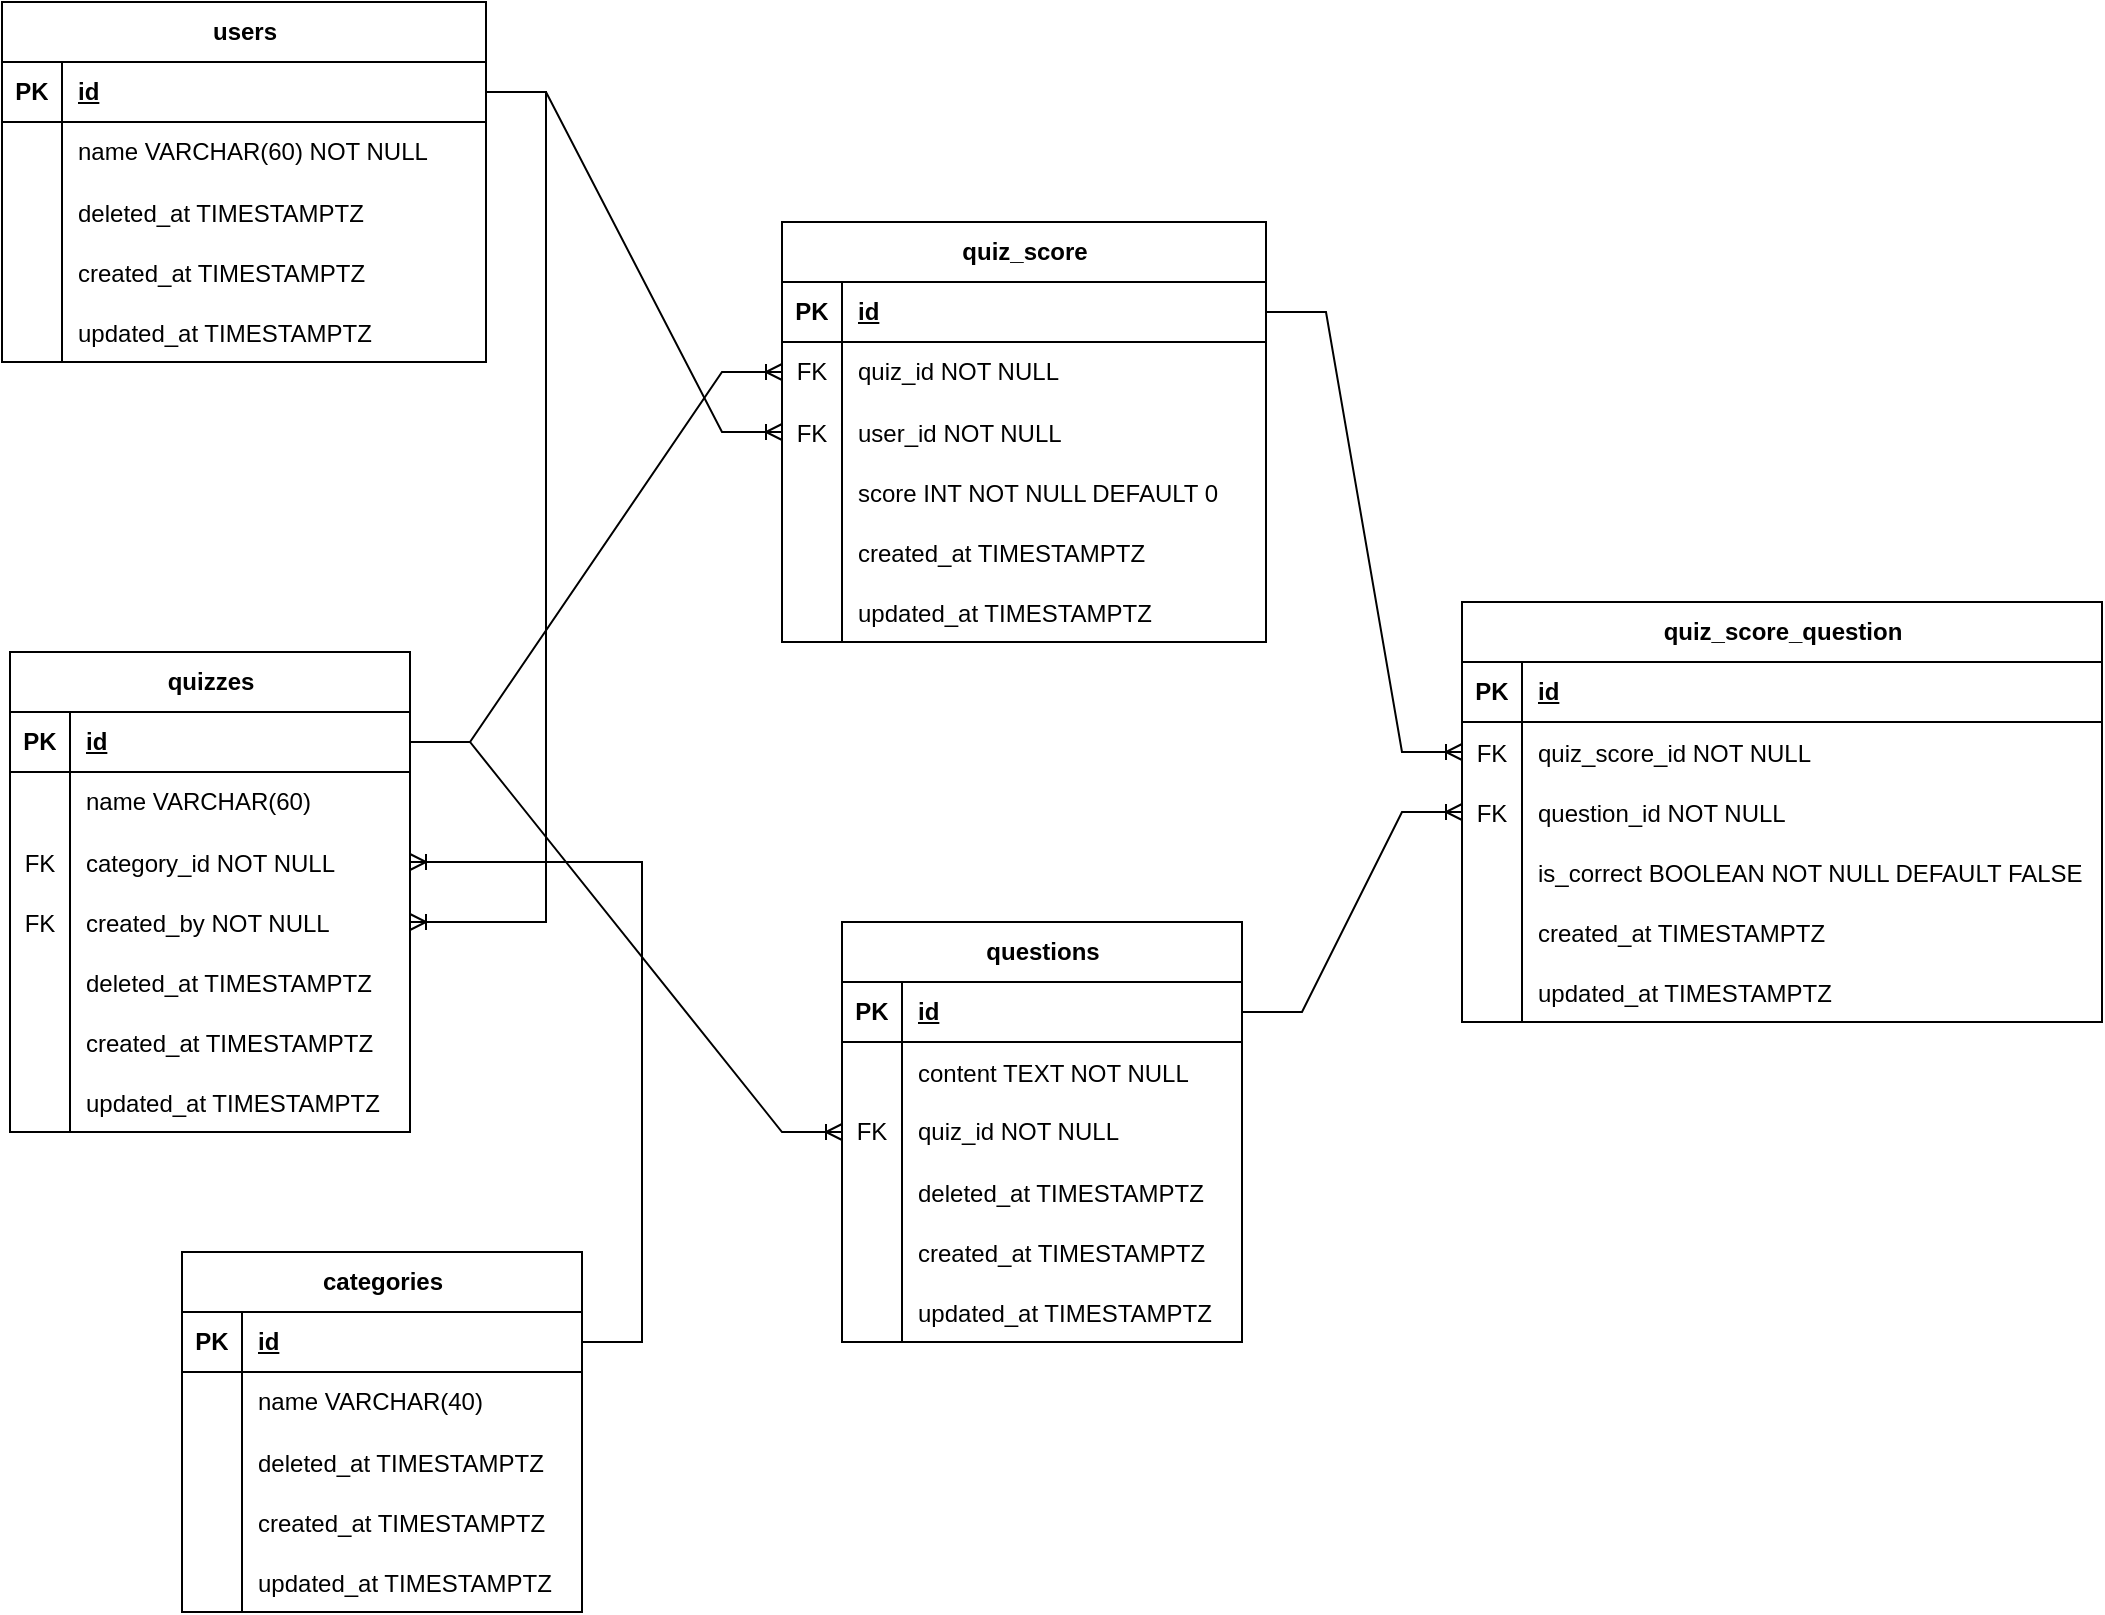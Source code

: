 <mxfile version="28.1.2">
  <diagram name="Page-1" id="IlqNlD3pGx4o4QDqjt5W">
    <mxGraphModel dx="961" dy="708" grid="1" gridSize="10" guides="1" tooltips="1" connect="1" arrows="1" fold="1" page="1" pageScale="1" pageWidth="1169" pageHeight="827" math="0" shadow="0">
      <root>
        <mxCell id="0" />
        <mxCell id="1" parent="0" />
        <mxCell id="sNwTR2OaVADNMVDXOHxI-1" value="users" style="shape=table;startSize=30;container=1;collapsible=1;childLayout=tableLayout;fixedRows=1;rowLines=0;fontStyle=1;align=center;resizeLast=1;html=1;" parent="1" vertex="1">
          <mxGeometry x="60" y="11" width="242" height="180" as="geometry" />
        </mxCell>
        <mxCell id="sNwTR2OaVADNMVDXOHxI-2" value="" style="shape=tableRow;horizontal=0;startSize=0;swimlaneHead=0;swimlaneBody=0;fillColor=none;collapsible=0;dropTarget=0;points=[[0,0.5],[1,0.5]];portConstraint=eastwest;top=0;left=0;right=0;bottom=1;" parent="sNwTR2OaVADNMVDXOHxI-1" vertex="1">
          <mxGeometry y="30" width="242" height="30" as="geometry" />
        </mxCell>
        <mxCell id="sNwTR2OaVADNMVDXOHxI-3" value="PK" style="shape=partialRectangle;connectable=0;fillColor=none;top=0;left=0;bottom=0;right=0;fontStyle=1;overflow=hidden;whiteSpace=wrap;html=1;" parent="sNwTR2OaVADNMVDXOHxI-2" vertex="1">
          <mxGeometry width="30" height="30" as="geometry">
            <mxRectangle width="30" height="30" as="alternateBounds" />
          </mxGeometry>
        </mxCell>
        <mxCell id="sNwTR2OaVADNMVDXOHxI-4" value="id" style="shape=partialRectangle;connectable=0;fillColor=none;top=0;left=0;bottom=0;right=0;align=left;spacingLeft=6;fontStyle=5;overflow=hidden;whiteSpace=wrap;html=1;" parent="sNwTR2OaVADNMVDXOHxI-2" vertex="1">
          <mxGeometry x="30" width="212" height="30" as="geometry">
            <mxRectangle width="212" height="30" as="alternateBounds" />
          </mxGeometry>
        </mxCell>
        <mxCell id="sNwTR2OaVADNMVDXOHxI-5" value="" style="shape=tableRow;horizontal=0;startSize=0;swimlaneHead=0;swimlaneBody=0;fillColor=none;collapsible=0;dropTarget=0;points=[[0,0.5],[1,0.5]];portConstraint=eastwest;top=0;left=0;right=0;bottom=0;" parent="sNwTR2OaVADNMVDXOHxI-1" vertex="1">
          <mxGeometry y="60" width="242" height="30" as="geometry" />
        </mxCell>
        <mxCell id="sNwTR2OaVADNMVDXOHxI-6" value="" style="shape=partialRectangle;connectable=0;fillColor=none;top=0;left=0;bottom=0;right=0;editable=1;overflow=hidden;whiteSpace=wrap;html=1;" parent="sNwTR2OaVADNMVDXOHxI-5" vertex="1">
          <mxGeometry width="30" height="30" as="geometry">
            <mxRectangle width="30" height="30" as="alternateBounds" />
          </mxGeometry>
        </mxCell>
        <mxCell id="sNwTR2OaVADNMVDXOHxI-7" value="name VARCHAR(60) NOT NULL" style="shape=partialRectangle;connectable=0;fillColor=none;top=0;left=0;bottom=0;right=0;align=left;spacingLeft=6;overflow=hidden;whiteSpace=wrap;html=1;" parent="sNwTR2OaVADNMVDXOHxI-5" vertex="1">
          <mxGeometry x="30" width="212" height="30" as="geometry">
            <mxRectangle width="212" height="30" as="alternateBounds" />
          </mxGeometry>
        </mxCell>
        <mxCell id="ABH8VHcQtEYkjY7VSft--25" value="" style="shape=tableRow;horizontal=0;startSize=0;swimlaneHead=0;swimlaneBody=0;fillColor=none;collapsible=0;dropTarget=0;points=[[0,0.5],[1,0.5]];portConstraint=eastwest;top=0;left=0;right=0;bottom=0;" parent="sNwTR2OaVADNMVDXOHxI-1" vertex="1">
          <mxGeometry y="90" width="242" height="30" as="geometry" />
        </mxCell>
        <mxCell id="ABH8VHcQtEYkjY7VSft--26" value="" style="shape=partialRectangle;connectable=0;fillColor=none;top=0;left=0;bottom=0;right=0;editable=1;overflow=hidden;" parent="ABH8VHcQtEYkjY7VSft--25" vertex="1">
          <mxGeometry width="30" height="30" as="geometry">
            <mxRectangle width="30" height="30" as="alternateBounds" />
          </mxGeometry>
        </mxCell>
        <mxCell id="ABH8VHcQtEYkjY7VSft--27" value="deleted_at TIMESTAMPTZ" style="shape=partialRectangle;connectable=0;fillColor=none;top=0;left=0;bottom=0;right=0;align=left;spacingLeft=6;overflow=hidden;flipV=0;" parent="ABH8VHcQtEYkjY7VSft--25" vertex="1">
          <mxGeometry x="30" width="212" height="30" as="geometry">
            <mxRectangle width="212" height="30" as="alternateBounds" />
          </mxGeometry>
        </mxCell>
        <mxCell id="ABH8VHcQtEYkjY7VSft--28" value="" style="shape=tableRow;horizontal=0;startSize=0;swimlaneHead=0;swimlaneBody=0;fillColor=none;collapsible=0;dropTarget=0;points=[[0,0.5],[1,0.5]];portConstraint=eastwest;top=0;left=0;right=0;bottom=0;" parent="sNwTR2OaVADNMVDXOHxI-1" vertex="1">
          <mxGeometry y="120" width="242" height="30" as="geometry" />
        </mxCell>
        <mxCell id="ABH8VHcQtEYkjY7VSft--29" value="" style="shape=partialRectangle;connectable=0;fillColor=none;top=0;left=0;bottom=0;right=0;editable=1;overflow=hidden;" parent="ABH8VHcQtEYkjY7VSft--28" vertex="1">
          <mxGeometry width="30" height="30" as="geometry">
            <mxRectangle width="30" height="30" as="alternateBounds" />
          </mxGeometry>
        </mxCell>
        <mxCell id="ABH8VHcQtEYkjY7VSft--30" value="created_at TIMESTAMPTZ" style="shape=partialRectangle;connectable=0;fillColor=none;top=0;left=0;bottom=0;right=0;align=left;spacingLeft=6;overflow=hidden;flipV=0;" parent="ABH8VHcQtEYkjY7VSft--28" vertex="1">
          <mxGeometry x="30" width="212" height="30" as="geometry">
            <mxRectangle width="212" height="30" as="alternateBounds" />
          </mxGeometry>
        </mxCell>
        <mxCell id="ABH8VHcQtEYkjY7VSft--10" value="" style="shape=tableRow;horizontal=0;startSize=0;swimlaneHead=0;swimlaneBody=0;fillColor=none;collapsible=0;dropTarget=0;points=[[0,0.5],[1,0.5]];portConstraint=eastwest;top=0;left=0;right=0;bottom=0;" parent="sNwTR2OaVADNMVDXOHxI-1" vertex="1">
          <mxGeometry y="150" width="242" height="30" as="geometry" />
        </mxCell>
        <mxCell id="ABH8VHcQtEYkjY7VSft--11" value="" style="shape=partialRectangle;connectable=0;fillColor=none;top=0;left=0;bottom=0;right=0;editable=1;overflow=hidden;" parent="ABH8VHcQtEYkjY7VSft--10" vertex="1">
          <mxGeometry width="30" height="30" as="geometry">
            <mxRectangle width="30" height="30" as="alternateBounds" />
          </mxGeometry>
        </mxCell>
        <mxCell id="ABH8VHcQtEYkjY7VSft--12" value="updated_at TIMESTAMPTZ" style="shape=partialRectangle;connectable=0;fillColor=none;top=0;left=0;bottom=0;right=0;align=left;spacingLeft=6;overflow=hidden;flipV=0;" parent="ABH8VHcQtEYkjY7VSft--10" vertex="1">
          <mxGeometry x="30" width="212" height="30" as="geometry">
            <mxRectangle width="212" height="30" as="alternateBounds" />
          </mxGeometry>
        </mxCell>
        <mxCell id="ABH8VHcQtEYkjY7VSft--34" value="quizzes" style="shape=table;startSize=30;container=1;collapsible=1;childLayout=tableLayout;fixedRows=1;rowLines=0;fontStyle=1;align=center;resizeLast=1;html=1;" parent="1" vertex="1">
          <mxGeometry x="64" y="336" width="200" height="240" as="geometry" />
        </mxCell>
        <mxCell id="ABH8VHcQtEYkjY7VSft--35" value="" style="shape=tableRow;horizontal=0;startSize=0;swimlaneHead=0;swimlaneBody=0;fillColor=none;collapsible=0;dropTarget=0;points=[[0,0.5],[1,0.5]];portConstraint=eastwest;top=0;left=0;right=0;bottom=1;" parent="ABH8VHcQtEYkjY7VSft--34" vertex="1">
          <mxGeometry y="30" width="200" height="30" as="geometry" />
        </mxCell>
        <mxCell id="ABH8VHcQtEYkjY7VSft--36" value="PK" style="shape=partialRectangle;connectable=0;fillColor=none;top=0;left=0;bottom=0;right=0;fontStyle=1;overflow=hidden;whiteSpace=wrap;html=1;" parent="ABH8VHcQtEYkjY7VSft--35" vertex="1">
          <mxGeometry width="30" height="30" as="geometry">
            <mxRectangle width="30" height="30" as="alternateBounds" />
          </mxGeometry>
        </mxCell>
        <mxCell id="ABH8VHcQtEYkjY7VSft--37" value="id" style="shape=partialRectangle;connectable=0;fillColor=none;top=0;left=0;bottom=0;right=0;align=left;spacingLeft=6;fontStyle=5;overflow=hidden;whiteSpace=wrap;html=1;" parent="ABH8VHcQtEYkjY7VSft--35" vertex="1">
          <mxGeometry x="30" width="170" height="30" as="geometry">
            <mxRectangle width="170" height="30" as="alternateBounds" />
          </mxGeometry>
        </mxCell>
        <mxCell id="ABH8VHcQtEYkjY7VSft--38" value="" style="shape=tableRow;horizontal=0;startSize=0;swimlaneHead=0;swimlaneBody=0;fillColor=none;collapsible=0;dropTarget=0;points=[[0,0.5],[1,0.5]];portConstraint=eastwest;top=0;left=0;right=0;bottom=0;" parent="ABH8VHcQtEYkjY7VSft--34" vertex="1">
          <mxGeometry y="60" width="200" height="30" as="geometry" />
        </mxCell>
        <mxCell id="ABH8VHcQtEYkjY7VSft--39" value="" style="shape=partialRectangle;connectable=0;fillColor=none;top=0;left=0;bottom=0;right=0;editable=1;overflow=hidden;whiteSpace=wrap;html=1;" parent="ABH8VHcQtEYkjY7VSft--38" vertex="1">
          <mxGeometry width="30" height="30" as="geometry">
            <mxRectangle width="30" height="30" as="alternateBounds" />
          </mxGeometry>
        </mxCell>
        <mxCell id="ABH8VHcQtEYkjY7VSft--40" value="name VARCHAR(60)" style="shape=partialRectangle;connectable=0;fillColor=none;top=0;left=0;bottom=0;right=0;align=left;spacingLeft=6;overflow=hidden;whiteSpace=wrap;html=1;" parent="ABH8VHcQtEYkjY7VSft--38" vertex="1">
          <mxGeometry x="30" width="170" height="30" as="geometry">
            <mxRectangle width="170" height="30" as="alternateBounds" />
          </mxGeometry>
        </mxCell>
        <mxCell id="ABH8VHcQtEYkjY7VSft--221" value="" style="shape=tableRow;horizontal=0;startSize=0;swimlaneHead=0;swimlaneBody=0;fillColor=none;collapsible=0;dropTarget=0;points=[[0,0.5],[1,0.5]];portConstraint=eastwest;top=0;left=0;right=0;bottom=0;" parent="ABH8VHcQtEYkjY7VSft--34" vertex="1">
          <mxGeometry y="90" width="200" height="30" as="geometry" />
        </mxCell>
        <mxCell id="ABH8VHcQtEYkjY7VSft--222" value="FK" style="shape=partialRectangle;connectable=0;fillColor=none;top=0;left=0;bottom=0;right=0;editable=1;overflow=hidden;" parent="ABH8VHcQtEYkjY7VSft--221" vertex="1">
          <mxGeometry width="30" height="30" as="geometry">
            <mxRectangle width="30" height="30" as="alternateBounds" />
          </mxGeometry>
        </mxCell>
        <mxCell id="ABH8VHcQtEYkjY7VSft--223" value="category_id NOT NULL" style="shape=partialRectangle;connectable=0;fillColor=none;top=0;left=0;bottom=0;right=0;align=left;spacingLeft=6;overflow=hidden;flipV=0;" parent="ABH8VHcQtEYkjY7VSft--221" vertex="1">
          <mxGeometry x="30" width="170" height="30" as="geometry">
            <mxRectangle width="170" height="30" as="alternateBounds" />
          </mxGeometry>
        </mxCell>
        <mxCell id="ABH8VHcQtEYkjY7VSft--82" value="" style="shape=tableRow;horizontal=0;startSize=0;swimlaneHead=0;swimlaneBody=0;fillColor=none;collapsible=0;dropTarget=0;points=[[0,0.5],[1,0.5]];portConstraint=eastwest;top=0;left=0;right=0;bottom=0;" parent="ABH8VHcQtEYkjY7VSft--34" vertex="1">
          <mxGeometry y="120" width="200" height="30" as="geometry" />
        </mxCell>
        <mxCell id="ABH8VHcQtEYkjY7VSft--83" value="FK" style="shape=partialRectangle;connectable=0;fillColor=none;top=0;left=0;bottom=0;right=0;editable=1;overflow=hidden;" parent="ABH8VHcQtEYkjY7VSft--82" vertex="1">
          <mxGeometry width="30" height="30" as="geometry">
            <mxRectangle width="30" height="30" as="alternateBounds" />
          </mxGeometry>
        </mxCell>
        <mxCell id="ABH8VHcQtEYkjY7VSft--84" value="created_by NOT NULL" style="shape=partialRectangle;connectable=0;fillColor=none;top=0;left=0;bottom=0;right=0;align=left;spacingLeft=6;overflow=hidden;flipV=0;" parent="ABH8VHcQtEYkjY7VSft--82" vertex="1">
          <mxGeometry x="30" width="170" height="30" as="geometry">
            <mxRectangle width="170" height="30" as="alternateBounds" />
          </mxGeometry>
        </mxCell>
        <mxCell id="ABH8VHcQtEYkjY7VSft--41" value="" style="shape=tableRow;horizontal=0;startSize=0;swimlaneHead=0;swimlaneBody=0;fillColor=none;collapsible=0;dropTarget=0;points=[[0,0.5],[1,0.5]];portConstraint=eastwest;top=0;left=0;right=0;bottom=0;" parent="ABH8VHcQtEYkjY7VSft--34" vertex="1">
          <mxGeometry y="150" width="200" height="30" as="geometry" />
        </mxCell>
        <mxCell id="ABH8VHcQtEYkjY7VSft--42" value="" style="shape=partialRectangle;connectable=0;fillColor=none;top=0;left=0;bottom=0;right=0;editable=1;overflow=hidden;" parent="ABH8VHcQtEYkjY7VSft--41" vertex="1">
          <mxGeometry width="30" height="30" as="geometry">
            <mxRectangle width="30" height="30" as="alternateBounds" />
          </mxGeometry>
        </mxCell>
        <mxCell id="ABH8VHcQtEYkjY7VSft--43" value="deleted_at TIMESTAMPTZ" style="shape=partialRectangle;connectable=0;fillColor=none;top=0;left=0;bottom=0;right=0;align=left;spacingLeft=6;overflow=hidden;flipV=0;" parent="ABH8VHcQtEYkjY7VSft--41" vertex="1">
          <mxGeometry x="30" width="170" height="30" as="geometry">
            <mxRectangle width="170" height="30" as="alternateBounds" />
          </mxGeometry>
        </mxCell>
        <mxCell id="ABH8VHcQtEYkjY7VSft--44" value="" style="shape=tableRow;horizontal=0;startSize=0;swimlaneHead=0;swimlaneBody=0;fillColor=none;collapsible=0;dropTarget=0;points=[[0,0.5],[1,0.5]];portConstraint=eastwest;top=0;left=0;right=0;bottom=0;" parent="ABH8VHcQtEYkjY7VSft--34" vertex="1">
          <mxGeometry y="180" width="200" height="30" as="geometry" />
        </mxCell>
        <mxCell id="ABH8VHcQtEYkjY7VSft--45" value="" style="shape=partialRectangle;connectable=0;fillColor=none;top=0;left=0;bottom=0;right=0;editable=1;overflow=hidden;" parent="ABH8VHcQtEYkjY7VSft--44" vertex="1">
          <mxGeometry width="30" height="30" as="geometry">
            <mxRectangle width="30" height="30" as="alternateBounds" />
          </mxGeometry>
        </mxCell>
        <mxCell id="ABH8VHcQtEYkjY7VSft--46" value="created_at TIMESTAMPTZ" style="shape=partialRectangle;connectable=0;fillColor=none;top=0;left=0;bottom=0;right=0;align=left;spacingLeft=6;overflow=hidden;flipV=0;" parent="ABH8VHcQtEYkjY7VSft--44" vertex="1">
          <mxGeometry x="30" width="170" height="30" as="geometry">
            <mxRectangle width="170" height="30" as="alternateBounds" />
          </mxGeometry>
        </mxCell>
        <mxCell id="ABH8VHcQtEYkjY7VSft--47" value="" style="shape=tableRow;horizontal=0;startSize=0;swimlaneHead=0;swimlaneBody=0;fillColor=none;collapsible=0;dropTarget=0;points=[[0,0.5],[1,0.5]];portConstraint=eastwest;top=0;left=0;right=0;bottom=0;" parent="ABH8VHcQtEYkjY7VSft--34" vertex="1">
          <mxGeometry y="210" width="200" height="30" as="geometry" />
        </mxCell>
        <mxCell id="ABH8VHcQtEYkjY7VSft--48" value="" style="shape=partialRectangle;connectable=0;fillColor=none;top=0;left=0;bottom=0;right=0;editable=1;overflow=hidden;" parent="ABH8VHcQtEYkjY7VSft--47" vertex="1">
          <mxGeometry width="30" height="30" as="geometry">
            <mxRectangle width="30" height="30" as="alternateBounds" />
          </mxGeometry>
        </mxCell>
        <mxCell id="ABH8VHcQtEYkjY7VSft--49" value="updated_at TIMESTAMPTZ" style="shape=partialRectangle;connectable=0;fillColor=none;top=0;left=0;bottom=0;right=0;align=left;spacingLeft=6;overflow=hidden;flipV=0;" parent="ABH8VHcQtEYkjY7VSft--47" vertex="1">
          <mxGeometry x="30" width="170" height="30" as="geometry">
            <mxRectangle width="170" height="30" as="alternateBounds" />
          </mxGeometry>
        </mxCell>
        <mxCell id="ABH8VHcQtEYkjY7VSft--85" value="" style="edgeStyle=entityRelationEdgeStyle;fontSize=12;html=1;endArrow=ERoneToMany;rounded=0;" parent="1" source="sNwTR2OaVADNMVDXOHxI-2" target="ABH8VHcQtEYkjY7VSft--82" edge="1">
          <mxGeometry width="100" height="100" relative="1" as="geometry">
            <mxPoint x="248" y="346" as="sourcePoint" />
            <mxPoint x="348" y="246" as="targetPoint" />
          </mxGeometry>
        </mxCell>
        <mxCell id="ABH8VHcQtEYkjY7VSft--86" value="questions" style="shape=table;startSize=30;container=1;collapsible=1;childLayout=tableLayout;fixedRows=1;rowLines=0;fontStyle=1;align=center;resizeLast=1;html=1;" parent="1" vertex="1">
          <mxGeometry x="480" y="471" width="200" height="210" as="geometry" />
        </mxCell>
        <mxCell id="ABH8VHcQtEYkjY7VSft--87" value="" style="shape=tableRow;horizontal=0;startSize=0;swimlaneHead=0;swimlaneBody=0;fillColor=none;collapsible=0;dropTarget=0;points=[[0,0.5],[1,0.5]];portConstraint=eastwest;top=0;left=0;right=0;bottom=1;" parent="ABH8VHcQtEYkjY7VSft--86" vertex="1">
          <mxGeometry y="30" width="200" height="30" as="geometry" />
        </mxCell>
        <mxCell id="ABH8VHcQtEYkjY7VSft--88" value="PK" style="shape=partialRectangle;connectable=0;fillColor=none;top=0;left=0;bottom=0;right=0;fontStyle=1;overflow=hidden;whiteSpace=wrap;html=1;" parent="ABH8VHcQtEYkjY7VSft--87" vertex="1">
          <mxGeometry width="30" height="30" as="geometry">
            <mxRectangle width="30" height="30" as="alternateBounds" />
          </mxGeometry>
        </mxCell>
        <mxCell id="ABH8VHcQtEYkjY7VSft--89" value="id" style="shape=partialRectangle;connectable=0;fillColor=none;top=0;left=0;bottom=0;right=0;align=left;spacingLeft=6;fontStyle=5;overflow=hidden;whiteSpace=wrap;html=1;" parent="ABH8VHcQtEYkjY7VSft--87" vertex="1">
          <mxGeometry x="30" width="170" height="30" as="geometry">
            <mxRectangle width="170" height="30" as="alternateBounds" />
          </mxGeometry>
        </mxCell>
        <mxCell id="ABH8VHcQtEYkjY7VSft--106" value="" style="shape=tableRow;horizontal=0;startSize=0;swimlaneHead=0;swimlaneBody=0;fillColor=none;collapsible=0;dropTarget=0;points=[[0,0.5],[1,0.5]];portConstraint=eastwest;top=0;left=0;right=0;bottom=0;" parent="ABH8VHcQtEYkjY7VSft--86" vertex="1">
          <mxGeometry y="60" width="200" height="30" as="geometry" />
        </mxCell>
        <mxCell id="ABH8VHcQtEYkjY7VSft--107" value="" style="shape=partialRectangle;connectable=0;fillColor=none;top=0;left=0;bottom=0;right=0;editable=1;overflow=hidden;" parent="ABH8VHcQtEYkjY7VSft--106" vertex="1">
          <mxGeometry width="30" height="30" as="geometry">
            <mxRectangle width="30" height="30" as="alternateBounds" />
          </mxGeometry>
        </mxCell>
        <mxCell id="ABH8VHcQtEYkjY7VSft--108" value="content TEXT NOT NULL" style="shape=partialRectangle;connectable=0;fillColor=none;top=0;left=0;bottom=0;right=0;align=left;spacingLeft=6;overflow=hidden;flipV=0;" parent="ABH8VHcQtEYkjY7VSft--106" vertex="1">
          <mxGeometry x="30" width="170" height="30" as="geometry">
            <mxRectangle width="170" height="30" as="alternateBounds" />
          </mxGeometry>
        </mxCell>
        <mxCell id="ABH8VHcQtEYkjY7VSft--90" value="" style="shape=tableRow;horizontal=0;startSize=0;swimlaneHead=0;swimlaneBody=0;fillColor=none;collapsible=0;dropTarget=0;points=[[0,0.5],[1,0.5]];portConstraint=eastwest;top=0;left=0;right=0;bottom=0;" parent="ABH8VHcQtEYkjY7VSft--86" vertex="1">
          <mxGeometry y="90" width="200" height="30" as="geometry" />
        </mxCell>
        <mxCell id="ABH8VHcQtEYkjY7VSft--91" value="FK" style="shape=partialRectangle;connectable=0;fillColor=none;top=0;left=0;bottom=0;right=0;editable=1;overflow=hidden;whiteSpace=wrap;html=1;" parent="ABH8VHcQtEYkjY7VSft--90" vertex="1">
          <mxGeometry width="30" height="30" as="geometry">
            <mxRectangle width="30" height="30" as="alternateBounds" />
          </mxGeometry>
        </mxCell>
        <mxCell id="ABH8VHcQtEYkjY7VSft--92" value="quiz_id NOT NULL" style="shape=partialRectangle;connectable=0;fillColor=none;top=0;left=0;bottom=0;right=0;align=left;spacingLeft=6;overflow=hidden;whiteSpace=wrap;html=1;" parent="ABH8VHcQtEYkjY7VSft--90" vertex="1">
          <mxGeometry x="30" width="170" height="30" as="geometry">
            <mxRectangle width="170" height="30" as="alternateBounds" />
          </mxGeometry>
        </mxCell>
        <mxCell id="ABH8VHcQtEYkjY7VSft--96" value="" style="shape=tableRow;horizontal=0;startSize=0;swimlaneHead=0;swimlaneBody=0;fillColor=none;collapsible=0;dropTarget=0;points=[[0,0.5],[1,0.5]];portConstraint=eastwest;top=0;left=0;right=0;bottom=0;" parent="ABH8VHcQtEYkjY7VSft--86" vertex="1">
          <mxGeometry y="120" width="200" height="30" as="geometry" />
        </mxCell>
        <mxCell id="ABH8VHcQtEYkjY7VSft--97" value="" style="shape=partialRectangle;connectable=0;fillColor=none;top=0;left=0;bottom=0;right=0;editable=1;overflow=hidden;" parent="ABH8VHcQtEYkjY7VSft--96" vertex="1">
          <mxGeometry width="30" height="30" as="geometry">
            <mxRectangle width="30" height="30" as="alternateBounds" />
          </mxGeometry>
        </mxCell>
        <mxCell id="ABH8VHcQtEYkjY7VSft--98" value="deleted_at TIMESTAMPTZ" style="shape=partialRectangle;connectable=0;fillColor=none;top=0;left=0;bottom=0;right=0;align=left;spacingLeft=6;overflow=hidden;flipV=0;" parent="ABH8VHcQtEYkjY7VSft--96" vertex="1">
          <mxGeometry x="30" width="170" height="30" as="geometry">
            <mxRectangle width="170" height="30" as="alternateBounds" />
          </mxGeometry>
        </mxCell>
        <mxCell id="ABH8VHcQtEYkjY7VSft--99" value="" style="shape=tableRow;horizontal=0;startSize=0;swimlaneHead=0;swimlaneBody=0;fillColor=none;collapsible=0;dropTarget=0;points=[[0,0.5],[1,0.5]];portConstraint=eastwest;top=0;left=0;right=0;bottom=0;" parent="ABH8VHcQtEYkjY7VSft--86" vertex="1">
          <mxGeometry y="150" width="200" height="30" as="geometry" />
        </mxCell>
        <mxCell id="ABH8VHcQtEYkjY7VSft--100" value="" style="shape=partialRectangle;connectable=0;fillColor=none;top=0;left=0;bottom=0;right=0;editable=1;overflow=hidden;" parent="ABH8VHcQtEYkjY7VSft--99" vertex="1">
          <mxGeometry width="30" height="30" as="geometry">
            <mxRectangle width="30" height="30" as="alternateBounds" />
          </mxGeometry>
        </mxCell>
        <mxCell id="ABH8VHcQtEYkjY7VSft--101" value="created_at TIMESTAMPTZ" style="shape=partialRectangle;connectable=0;fillColor=none;top=0;left=0;bottom=0;right=0;align=left;spacingLeft=6;overflow=hidden;flipV=0;" parent="ABH8VHcQtEYkjY7VSft--99" vertex="1">
          <mxGeometry x="30" width="170" height="30" as="geometry">
            <mxRectangle width="170" height="30" as="alternateBounds" />
          </mxGeometry>
        </mxCell>
        <mxCell id="ABH8VHcQtEYkjY7VSft--102" value="" style="shape=tableRow;horizontal=0;startSize=0;swimlaneHead=0;swimlaneBody=0;fillColor=none;collapsible=0;dropTarget=0;points=[[0,0.5],[1,0.5]];portConstraint=eastwest;top=0;left=0;right=0;bottom=0;" parent="ABH8VHcQtEYkjY7VSft--86" vertex="1">
          <mxGeometry y="180" width="200" height="30" as="geometry" />
        </mxCell>
        <mxCell id="ABH8VHcQtEYkjY7VSft--103" value="" style="shape=partialRectangle;connectable=0;fillColor=none;top=0;left=0;bottom=0;right=0;editable=1;overflow=hidden;" parent="ABH8VHcQtEYkjY7VSft--102" vertex="1">
          <mxGeometry width="30" height="30" as="geometry">
            <mxRectangle width="30" height="30" as="alternateBounds" />
          </mxGeometry>
        </mxCell>
        <mxCell id="ABH8VHcQtEYkjY7VSft--104" value="updated_at TIMESTAMPTZ" style="shape=partialRectangle;connectable=0;fillColor=none;top=0;left=0;bottom=0;right=0;align=left;spacingLeft=6;overflow=hidden;flipV=0;" parent="ABH8VHcQtEYkjY7VSft--102" vertex="1">
          <mxGeometry x="30" width="170" height="30" as="geometry">
            <mxRectangle width="170" height="30" as="alternateBounds" />
          </mxGeometry>
        </mxCell>
        <mxCell id="ABH8VHcQtEYkjY7VSft--105" value="" style="edgeStyle=entityRelationEdgeStyle;fontSize=12;html=1;endArrow=ERoneToMany;rounded=0;" parent="1" source="ABH8VHcQtEYkjY7VSft--35" target="ABH8VHcQtEYkjY7VSft--90" edge="1">
          <mxGeometry width="100" height="100" relative="1" as="geometry">
            <mxPoint x="148" y="346" as="sourcePoint" />
            <mxPoint x="248" y="246" as="targetPoint" />
          </mxGeometry>
        </mxCell>
        <mxCell id="ABH8VHcQtEYkjY7VSft--109" value="categories" style="shape=table;startSize=30;container=1;collapsible=1;childLayout=tableLayout;fixedRows=1;rowLines=0;fontStyle=1;align=center;resizeLast=1;html=1;" parent="1" vertex="1">
          <mxGeometry x="150" y="636" width="200" height="180" as="geometry" />
        </mxCell>
        <mxCell id="ABH8VHcQtEYkjY7VSft--110" value="" style="shape=tableRow;horizontal=0;startSize=0;swimlaneHead=0;swimlaneBody=0;fillColor=none;collapsible=0;dropTarget=0;points=[[0,0.5],[1,0.5]];portConstraint=eastwest;top=0;left=0;right=0;bottom=1;" parent="ABH8VHcQtEYkjY7VSft--109" vertex="1">
          <mxGeometry y="30" width="200" height="30" as="geometry" />
        </mxCell>
        <mxCell id="ABH8VHcQtEYkjY7VSft--111" value="PK" style="shape=partialRectangle;connectable=0;fillColor=none;top=0;left=0;bottom=0;right=0;fontStyle=1;overflow=hidden;whiteSpace=wrap;html=1;" parent="ABH8VHcQtEYkjY7VSft--110" vertex="1">
          <mxGeometry width="30" height="30" as="geometry">
            <mxRectangle width="30" height="30" as="alternateBounds" />
          </mxGeometry>
        </mxCell>
        <mxCell id="ABH8VHcQtEYkjY7VSft--112" value="id" style="shape=partialRectangle;connectable=0;fillColor=none;top=0;left=0;bottom=0;right=0;align=left;spacingLeft=6;fontStyle=5;overflow=hidden;whiteSpace=wrap;html=1;" parent="ABH8VHcQtEYkjY7VSft--110" vertex="1">
          <mxGeometry x="30" width="170" height="30" as="geometry">
            <mxRectangle width="170" height="30" as="alternateBounds" />
          </mxGeometry>
        </mxCell>
        <mxCell id="ABH8VHcQtEYkjY7VSft--113" value="" style="shape=tableRow;horizontal=0;startSize=0;swimlaneHead=0;swimlaneBody=0;fillColor=none;collapsible=0;dropTarget=0;points=[[0,0.5],[1,0.5]];portConstraint=eastwest;top=0;left=0;right=0;bottom=0;" parent="ABH8VHcQtEYkjY7VSft--109" vertex="1">
          <mxGeometry y="60" width="200" height="30" as="geometry" />
        </mxCell>
        <mxCell id="ABH8VHcQtEYkjY7VSft--114" value="" style="shape=partialRectangle;connectable=0;fillColor=none;top=0;left=0;bottom=0;right=0;editable=1;overflow=hidden;whiteSpace=wrap;html=1;" parent="ABH8VHcQtEYkjY7VSft--113" vertex="1">
          <mxGeometry width="30" height="30" as="geometry">
            <mxRectangle width="30" height="30" as="alternateBounds" />
          </mxGeometry>
        </mxCell>
        <mxCell id="ABH8VHcQtEYkjY7VSft--115" value="name VARCHAR(40)" style="shape=partialRectangle;connectable=0;fillColor=none;top=0;left=0;bottom=0;right=0;align=left;spacingLeft=6;overflow=hidden;whiteSpace=wrap;html=1;" parent="ABH8VHcQtEYkjY7VSft--113" vertex="1">
          <mxGeometry x="30" width="170" height="30" as="geometry">
            <mxRectangle width="170" height="30" as="alternateBounds" />
          </mxGeometry>
        </mxCell>
        <mxCell id="ABH8VHcQtEYkjY7VSft--119" value="" style="shape=tableRow;horizontal=0;startSize=0;swimlaneHead=0;swimlaneBody=0;fillColor=none;collapsible=0;dropTarget=0;points=[[0,0.5],[1,0.5]];portConstraint=eastwest;top=0;left=0;right=0;bottom=0;" parent="ABH8VHcQtEYkjY7VSft--109" vertex="1">
          <mxGeometry y="90" width="200" height="30" as="geometry" />
        </mxCell>
        <mxCell id="ABH8VHcQtEYkjY7VSft--120" value="" style="shape=partialRectangle;connectable=0;fillColor=none;top=0;left=0;bottom=0;right=0;editable=1;overflow=hidden;" parent="ABH8VHcQtEYkjY7VSft--119" vertex="1">
          <mxGeometry width="30" height="30" as="geometry">
            <mxRectangle width="30" height="30" as="alternateBounds" />
          </mxGeometry>
        </mxCell>
        <mxCell id="ABH8VHcQtEYkjY7VSft--121" value="deleted_at TIMESTAMPTZ" style="shape=partialRectangle;connectable=0;fillColor=none;top=0;left=0;bottom=0;right=0;align=left;spacingLeft=6;overflow=hidden;flipV=0;" parent="ABH8VHcQtEYkjY7VSft--119" vertex="1">
          <mxGeometry x="30" width="170" height="30" as="geometry">
            <mxRectangle width="170" height="30" as="alternateBounds" />
          </mxGeometry>
        </mxCell>
        <mxCell id="ABH8VHcQtEYkjY7VSft--122" value="" style="shape=tableRow;horizontal=0;startSize=0;swimlaneHead=0;swimlaneBody=0;fillColor=none;collapsible=0;dropTarget=0;points=[[0,0.5],[1,0.5]];portConstraint=eastwest;top=0;left=0;right=0;bottom=0;" parent="ABH8VHcQtEYkjY7VSft--109" vertex="1">
          <mxGeometry y="120" width="200" height="30" as="geometry" />
        </mxCell>
        <mxCell id="ABH8VHcQtEYkjY7VSft--123" value="" style="shape=partialRectangle;connectable=0;fillColor=none;top=0;left=0;bottom=0;right=0;editable=1;overflow=hidden;" parent="ABH8VHcQtEYkjY7VSft--122" vertex="1">
          <mxGeometry width="30" height="30" as="geometry">
            <mxRectangle width="30" height="30" as="alternateBounds" />
          </mxGeometry>
        </mxCell>
        <mxCell id="ABH8VHcQtEYkjY7VSft--124" value="created_at TIMESTAMPTZ" style="shape=partialRectangle;connectable=0;fillColor=none;top=0;left=0;bottom=0;right=0;align=left;spacingLeft=6;overflow=hidden;flipV=0;" parent="ABH8VHcQtEYkjY7VSft--122" vertex="1">
          <mxGeometry x="30" width="170" height="30" as="geometry">
            <mxRectangle width="170" height="30" as="alternateBounds" />
          </mxGeometry>
        </mxCell>
        <mxCell id="ABH8VHcQtEYkjY7VSft--125" value="" style="shape=tableRow;horizontal=0;startSize=0;swimlaneHead=0;swimlaneBody=0;fillColor=none;collapsible=0;dropTarget=0;points=[[0,0.5],[1,0.5]];portConstraint=eastwest;top=0;left=0;right=0;bottom=0;" parent="ABH8VHcQtEYkjY7VSft--109" vertex="1">
          <mxGeometry y="150" width="200" height="30" as="geometry" />
        </mxCell>
        <mxCell id="ABH8VHcQtEYkjY7VSft--126" value="" style="shape=partialRectangle;connectable=0;fillColor=none;top=0;left=0;bottom=0;right=0;editable=1;overflow=hidden;" parent="ABH8VHcQtEYkjY7VSft--125" vertex="1">
          <mxGeometry width="30" height="30" as="geometry">
            <mxRectangle width="30" height="30" as="alternateBounds" />
          </mxGeometry>
        </mxCell>
        <mxCell id="ABH8VHcQtEYkjY7VSft--127" value="updated_at TIMESTAMPTZ" style="shape=partialRectangle;connectable=0;fillColor=none;top=0;left=0;bottom=0;right=0;align=left;spacingLeft=6;overflow=hidden;flipV=0;" parent="ABH8VHcQtEYkjY7VSft--125" vertex="1">
          <mxGeometry x="30" width="170" height="30" as="geometry">
            <mxRectangle width="170" height="30" as="alternateBounds" />
          </mxGeometry>
        </mxCell>
        <mxCell id="ABH8VHcQtEYkjY7VSft--128" value="" style="edgeStyle=entityRelationEdgeStyle;fontSize=12;html=1;endArrow=ERoneToMany;rounded=0;" parent="1" source="ABH8VHcQtEYkjY7VSft--110" target="ABH8VHcQtEYkjY7VSft--221" edge="1">
          <mxGeometry width="100" height="100" relative="1" as="geometry">
            <mxPoint x="390" y="361" as="sourcePoint" />
            <mxPoint x="596" y="411" as="targetPoint" />
          </mxGeometry>
        </mxCell>
        <mxCell id="ABH8VHcQtEYkjY7VSft--129" value="quiz_score" style="shape=table;startSize=30;container=1;collapsible=1;childLayout=tableLayout;fixedRows=1;rowLines=0;fontStyle=1;align=center;resizeLast=1;html=1;" parent="1" vertex="1">
          <mxGeometry x="450" y="121" width="242" height="210" as="geometry" />
        </mxCell>
        <mxCell id="ABH8VHcQtEYkjY7VSft--130" value="" style="shape=tableRow;horizontal=0;startSize=0;swimlaneHead=0;swimlaneBody=0;fillColor=none;collapsible=0;dropTarget=0;points=[[0,0.5],[1,0.5]];portConstraint=eastwest;top=0;left=0;right=0;bottom=1;" parent="ABH8VHcQtEYkjY7VSft--129" vertex="1">
          <mxGeometry y="30" width="242" height="30" as="geometry" />
        </mxCell>
        <mxCell id="ABH8VHcQtEYkjY7VSft--131" value="PK" style="shape=partialRectangle;connectable=0;fillColor=none;top=0;left=0;bottom=0;right=0;fontStyle=1;overflow=hidden;whiteSpace=wrap;html=1;" parent="ABH8VHcQtEYkjY7VSft--130" vertex="1">
          <mxGeometry width="30" height="30" as="geometry">
            <mxRectangle width="30" height="30" as="alternateBounds" />
          </mxGeometry>
        </mxCell>
        <mxCell id="ABH8VHcQtEYkjY7VSft--132" value="id" style="shape=partialRectangle;connectable=0;fillColor=none;top=0;left=0;bottom=0;right=0;align=left;spacingLeft=6;fontStyle=5;overflow=hidden;whiteSpace=wrap;html=1;" parent="ABH8VHcQtEYkjY7VSft--130" vertex="1">
          <mxGeometry x="30" width="212" height="30" as="geometry">
            <mxRectangle width="212" height="30" as="alternateBounds" />
          </mxGeometry>
        </mxCell>
        <mxCell id="ABH8VHcQtEYkjY7VSft--133" value="" style="shape=tableRow;horizontal=0;startSize=0;swimlaneHead=0;swimlaneBody=0;fillColor=none;collapsible=0;dropTarget=0;points=[[0,0.5],[1,0.5]];portConstraint=eastwest;top=0;left=0;right=0;bottom=0;" parent="ABH8VHcQtEYkjY7VSft--129" vertex="1">
          <mxGeometry y="60" width="242" height="30" as="geometry" />
        </mxCell>
        <mxCell id="ABH8VHcQtEYkjY7VSft--134" value="FK" style="shape=partialRectangle;connectable=0;fillColor=none;top=0;left=0;bottom=0;right=0;editable=1;overflow=hidden;whiteSpace=wrap;html=1;" parent="ABH8VHcQtEYkjY7VSft--133" vertex="1">
          <mxGeometry width="30" height="30" as="geometry">
            <mxRectangle width="30" height="30" as="alternateBounds" />
          </mxGeometry>
        </mxCell>
        <mxCell id="ABH8VHcQtEYkjY7VSft--135" value="quiz_id NOT NULL" style="shape=partialRectangle;connectable=0;fillColor=none;top=0;left=0;bottom=0;right=0;align=left;spacingLeft=6;overflow=hidden;whiteSpace=wrap;html=1;" parent="ABH8VHcQtEYkjY7VSft--133" vertex="1">
          <mxGeometry x="30" width="212" height="30" as="geometry">
            <mxRectangle width="212" height="30" as="alternateBounds" />
          </mxGeometry>
        </mxCell>
        <mxCell id="ABH8VHcQtEYkjY7VSft--136" value="" style="shape=tableRow;horizontal=0;startSize=0;swimlaneHead=0;swimlaneBody=0;fillColor=none;collapsible=0;dropTarget=0;points=[[0,0.5],[1,0.5]];portConstraint=eastwest;top=0;left=0;right=0;bottom=0;" parent="ABH8VHcQtEYkjY7VSft--129" vertex="1">
          <mxGeometry y="90" width="242" height="30" as="geometry" />
        </mxCell>
        <mxCell id="ABH8VHcQtEYkjY7VSft--137" value="FK" style="shape=partialRectangle;connectable=0;fillColor=none;top=0;left=0;bottom=0;right=0;editable=1;overflow=hidden;" parent="ABH8VHcQtEYkjY7VSft--136" vertex="1">
          <mxGeometry width="30" height="30" as="geometry">
            <mxRectangle width="30" height="30" as="alternateBounds" />
          </mxGeometry>
        </mxCell>
        <mxCell id="ABH8VHcQtEYkjY7VSft--138" value="user_id NOT NULL" style="shape=partialRectangle;connectable=0;fillColor=none;top=0;left=0;bottom=0;right=0;align=left;spacingLeft=6;overflow=hidden;flipV=0;" parent="ABH8VHcQtEYkjY7VSft--136" vertex="1">
          <mxGeometry x="30" width="212" height="30" as="geometry">
            <mxRectangle width="212" height="30" as="alternateBounds" />
          </mxGeometry>
        </mxCell>
        <mxCell id="ABH8VHcQtEYkjY7VSft--202" value="" style="shape=tableRow;horizontal=0;startSize=0;swimlaneHead=0;swimlaneBody=0;fillColor=none;collapsible=0;dropTarget=0;points=[[0,0.5],[1,0.5]];portConstraint=eastwest;top=0;left=0;right=0;bottom=0;" parent="ABH8VHcQtEYkjY7VSft--129" vertex="1">
          <mxGeometry y="120" width="242" height="30" as="geometry" />
        </mxCell>
        <mxCell id="ABH8VHcQtEYkjY7VSft--203" value="" style="shape=partialRectangle;connectable=0;fillColor=none;top=0;left=0;bottom=0;right=0;editable=1;overflow=hidden;" parent="ABH8VHcQtEYkjY7VSft--202" vertex="1">
          <mxGeometry width="30" height="30" as="geometry">
            <mxRectangle width="30" height="30" as="alternateBounds" />
          </mxGeometry>
        </mxCell>
        <mxCell id="ABH8VHcQtEYkjY7VSft--204" value="score INT NOT NULL DEFAULT 0" style="shape=partialRectangle;connectable=0;fillColor=none;top=0;left=0;bottom=0;right=0;align=left;spacingLeft=6;overflow=hidden;flipV=0;" parent="ABH8VHcQtEYkjY7VSft--202" vertex="1">
          <mxGeometry x="30" width="212" height="30" as="geometry">
            <mxRectangle width="212" height="30" as="alternateBounds" />
          </mxGeometry>
        </mxCell>
        <mxCell id="ABH8VHcQtEYkjY7VSft--142" value="" style="shape=tableRow;horizontal=0;startSize=0;swimlaneHead=0;swimlaneBody=0;fillColor=none;collapsible=0;dropTarget=0;points=[[0,0.5],[1,0.5]];portConstraint=eastwest;top=0;left=0;right=0;bottom=0;" parent="ABH8VHcQtEYkjY7VSft--129" vertex="1">
          <mxGeometry y="150" width="242" height="30" as="geometry" />
        </mxCell>
        <mxCell id="ABH8VHcQtEYkjY7VSft--143" value="" style="shape=partialRectangle;connectable=0;fillColor=none;top=0;left=0;bottom=0;right=0;editable=1;overflow=hidden;" parent="ABH8VHcQtEYkjY7VSft--142" vertex="1">
          <mxGeometry width="30" height="30" as="geometry">
            <mxRectangle width="30" height="30" as="alternateBounds" />
          </mxGeometry>
        </mxCell>
        <mxCell id="ABH8VHcQtEYkjY7VSft--144" value="created_at TIMESTAMPTZ" style="shape=partialRectangle;connectable=0;fillColor=none;top=0;left=0;bottom=0;right=0;align=left;spacingLeft=6;overflow=hidden;flipV=0;" parent="ABH8VHcQtEYkjY7VSft--142" vertex="1">
          <mxGeometry x="30" width="212" height="30" as="geometry">
            <mxRectangle width="212" height="30" as="alternateBounds" />
          </mxGeometry>
        </mxCell>
        <mxCell id="ABH8VHcQtEYkjY7VSft--145" value="" style="shape=tableRow;horizontal=0;startSize=0;swimlaneHead=0;swimlaneBody=0;fillColor=none;collapsible=0;dropTarget=0;points=[[0,0.5],[1,0.5]];portConstraint=eastwest;top=0;left=0;right=0;bottom=0;" parent="ABH8VHcQtEYkjY7VSft--129" vertex="1">
          <mxGeometry y="180" width="242" height="30" as="geometry" />
        </mxCell>
        <mxCell id="ABH8VHcQtEYkjY7VSft--146" value="" style="shape=partialRectangle;connectable=0;fillColor=none;top=0;left=0;bottom=0;right=0;editable=1;overflow=hidden;" parent="ABH8VHcQtEYkjY7VSft--145" vertex="1">
          <mxGeometry width="30" height="30" as="geometry">
            <mxRectangle width="30" height="30" as="alternateBounds" />
          </mxGeometry>
        </mxCell>
        <mxCell id="ABH8VHcQtEYkjY7VSft--147" value="updated_at TIMESTAMPTZ" style="shape=partialRectangle;connectable=0;fillColor=none;top=0;left=0;bottom=0;right=0;align=left;spacingLeft=6;overflow=hidden;flipV=0;" parent="ABH8VHcQtEYkjY7VSft--145" vertex="1">
          <mxGeometry x="30" width="212" height="30" as="geometry">
            <mxRectangle width="212" height="30" as="alternateBounds" />
          </mxGeometry>
        </mxCell>
        <mxCell id="ABH8VHcQtEYkjY7VSft--164" value="" style="edgeStyle=entityRelationEdgeStyle;fontSize=12;html=1;endArrow=ERoneToMany;rounded=0;" parent="1" source="ABH8VHcQtEYkjY7VSft--35" target="ABH8VHcQtEYkjY7VSft--133" edge="1">
          <mxGeometry width="100" height="100" relative="1" as="geometry">
            <mxPoint x="178" y="496" as="sourcePoint" />
            <mxPoint x="278" y="396" as="targetPoint" />
          </mxGeometry>
        </mxCell>
        <mxCell id="ABH8VHcQtEYkjY7VSft--165" value="" style="edgeStyle=entityRelationEdgeStyle;fontSize=12;html=1;endArrow=ERoneToMany;rounded=0;" parent="1" source="sNwTR2OaVADNMVDXOHxI-2" target="ABH8VHcQtEYkjY7VSft--136" edge="1">
          <mxGeometry width="100" height="100" relative="1" as="geometry">
            <mxPoint x="228" y="236" as="sourcePoint" />
            <mxPoint x="278" y="396" as="targetPoint" />
          </mxGeometry>
        </mxCell>
        <mxCell id="ABH8VHcQtEYkjY7VSft--224" value="quiz_score_question" style="shape=table;startSize=30;container=1;collapsible=1;childLayout=tableLayout;fixedRows=1;rowLines=0;fontStyle=1;align=center;resizeLast=1;html=1;" parent="1" vertex="1">
          <mxGeometry x="790" y="311" width="320" height="210" as="geometry" />
        </mxCell>
        <mxCell id="ABH8VHcQtEYkjY7VSft--225" value="" style="shape=tableRow;horizontal=0;startSize=0;swimlaneHead=0;swimlaneBody=0;fillColor=none;collapsible=0;dropTarget=0;points=[[0,0.5],[1,0.5]];portConstraint=eastwest;top=0;left=0;right=0;bottom=1;" parent="ABH8VHcQtEYkjY7VSft--224" vertex="1">
          <mxGeometry y="30" width="320" height="30" as="geometry" />
        </mxCell>
        <mxCell id="ABH8VHcQtEYkjY7VSft--226" value="PK" style="shape=partialRectangle;connectable=0;fillColor=none;top=0;left=0;bottom=0;right=0;fontStyle=1;overflow=hidden;whiteSpace=wrap;html=1;" parent="ABH8VHcQtEYkjY7VSft--225" vertex="1">
          <mxGeometry width="30" height="30" as="geometry">
            <mxRectangle width="30" height="30" as="alternateBounds" />
          </mxGeometry>
        </mxCell>
        <mxCell id="ABH8VHcQtEYkjY7VSft--227" value="id" style="shape=partialRectangle;connectable=0;fillColor=none;top=0;left=0;bottom=0;right=0;align=left;spacingLeft=6;fontStyle=5;overflow=hidden;whiteSpace=wrap;html=1;" parent="ABH8VHcQtEYkjY7VSft--225" vertex="1">
          <mxGeometry x="30" width="290" height="30" as="geometry">
            <mxRectangle width="290" height="30" as="alternateBounds" />
          </mxGeometry>
        </mxCell>
        <mxCell id="ABH8VHcQtEYkjY7VSft--275" value="" style="shape=tableRow;horizontal=0;startSize=0;swimlaneHead=0;swimlaneBody=0;fillColor=none;collapsible=0;dropTarget=0;points=[[0,0.5],[1,0.5]];portConstraint=eastwest;top=0;left=0;right=0;bottom=0;" parent="ABH8VHcQtEYkjY7VSft--224" vertex="1">
          <mxGeometry y="60" width="320" height="30" as="geometry" />
        </mxCell>
        <mxCell id="ABH8VHcQtEYkjY7VSft--276" value="FK" style="shape=partialRectangle;connectable=0;fillColor=none;top=0;left=0;bottom=0;right=0;editable=1;overflow=hidden;" parent="ABH8VHcQtEYkjY7VSft--275" vertex="1">
          <mxGeometry width="30" height="30" as="geometry">
            <mxRectangle width="30" height="30" as="alternateBounds" />
          </mxGeometry>
        </mxCell>
        <mxCell id="ABH8VHcQtEYkjY7VSft--277" value="quiz_score_id NOT NULL" style="shape=partialRectangle;connectable=0;fillColor=none;top=0;left=0;bottom=0;right=0;align=left;spacingLeft=6;overflow=hidden;flipV=0;" parent="ABH8VHcQtEYkjY7VSft--275" vertex="1">
          <mxGeometry x="30" width="290" height="30" as="geometry">
            <mxRectangle width="290" height="30" as="alternateBounds" />
          </mxGeometry>
        </mxCell>
        <mxCell id="ABH8VHcQtEYkjY7VSft--231" value="" style="shape=tableRow;horizontal=0;startSize=0;swimlaneHead=0;swimlaneBody=0;fillColor=none;collapsible=0;dropTarget=0;points=[[0,0.5],[1,0.5]];portConstraint=eastwest;top=0;left=0;right=0;bottom=0;" parent="ABH8VHcQtEYkjY7VSft--224" vertex="1">
          <mxGeometry y="90" width="320" height="30" as="geometry" />
        </mxCell>
        <mxCell id="ABH8VHcQtEYkjY7VSft--232" value="FK" style="shape=partialRectangle;connectable=0;fillColor=none;top=0;left=0;bottom=0;right=0;editable=1;overflow=hidden;" parent="ABH8VHcQtEYkjY7VSft--231" vertex="1">
          <mxGeometry width="30" height="30" as="geometry">
            <mxRectangle width="30" height="30" as="alternateBounds" />
          </mxGeometry>
        </mxCell>
        <mxCell id="ABH8VHcQtEYkjY7VSft--233" value="question_id NOT NULL" style="shape=partialRectangle;connectable=0;fillColor=none;top=0;left=0;bottom=0;right=0;align=left;spacingLeft=6;overflow=hidden;flipV=0;" parent="ABH8VHcQtEYkjY7VSft--231" vertex="1">
          <mxGeometry x="30" width="290" height="30" as="geometry">
            <mxRectangle width="290" height="30" as="alternateBounds" />
          </mxGeometry>
        </mxCell>
        <mxCell id="ABH8VHcQtEYkjY7VSft--234" value="" style="shape=tableRow;horizontal=0;startSize=0;swimlaneHead=0;swimlaneBody=0;fillColor=none;collapsible=0;dropTarget=0;points=[[0,0.5],[1,0.5]];portConstraint=eastwest;top=0;left=0;right=0;bottom=0;" parent="ABH8VHcQtEYkjY7VSft--224" vertex="1">
          <mxGeometry y="120" width="320" height="30" as="geometry" />
        </mxCell>
        <mxCell id="ABH8VHcQtEYkjY7VSft--235" value="" style="shape=partialRectangle;connectable=0;fillColor=none;top=0;left=0;bottom=0;right=0;editable=1;overflow=hidden;" parent="ABH8VHcQtEYkjY7VSft--234" vertex="1">
          <mxGeometry width="30" height="30" as="geometry">
            <mxRectangle width="30" height="30" as="alternateBounds" />
          </mxGeometry>
        </mxCell>
        <mxCell id="ABH8VHcQtEYkjY7VSft--236" value="is_correct BOOLEAN NOT NULL DEFAULT FALSE" style="shape=partialRectangle;connectable=0;fillColor=none;top=0;left=0;bottom=0;right=0;align=left;spacingLeft=6;overflow=hidden;flipV=0;" parent="ABH8VHcQtEYkjY7VSft--234" vertex="1">
          <mxGeometry x="30" width="290" height="30" as="geometry">
            <mxRectangle width="290" height="30" as="alternateBounds" />
          </mxGeometry>
        </mxCell>
        <mxCell id="ABH8VHcQtEYkjY7VSft--237" value="" style="shape=tableRow;horizontal=0;startSize=0;swimlaneHead=0;swimlaneBody=0;fillColor=none;collapsible=0;dropTarget=0;points=[[0,0.5],[1,0.5]];portConstraint=eastwest;top=0;left=0;right=0;bottom=0;" parent="ABH8VHcQtEYkjY7VSft--224" vertex="1">
          <mxGeometry y="150" width="320" height="30" as="geometry" />
        </mxCell>
        <mxCell id="ABH8VHcQtEYkjY7VSft--238" value="" style="shape=partialRectangle;connectable=0;fillColor=none;top=0;left=0;bottom=0;right=0;editable=1;overflow=hidden;" parent="ABH8VHcQtEYkjY7VSft--237" vertex="1">
          <mxGeometry width="30" height="30" as="geometry">
            <mxRectangle width="30" height="30" as="alternateBounds" />
          </mxGeometry>
        </mxCell>
        <mxCell id="ABH8VHcQtEYkjY7VSft--239" value="created_at TIMESTAMPTZ" style="shape=partialRectangle;connectable=0;fillColor=none;top=0;left=0;bottom=0;right=0;align=left;spacingLeft=6;overflow=hidden;flipV=0;" parent="ABH8VHcQtEYkjY7VSft--237" vertex="1">
          <mxGeometry x="30" width="290" height="30" as="geometry">
            <mxRectangle width="290" height="30" as="alternateBounds" />
          </mxGeometry>
        </mxCell>
        <mxCell id="ABH8VHcQtEYkjY7VSft--240" value="" style="shape=tableRow;horizontal=0;startSize=0;swimlaneHead=0;swimlaneBody=0;fillColor=none;collapsible=0;dropTarget=0;points=[[0,0.5],[1,0.5]];portConstraint=eastwest;top=0;left=0;right=0;bottom=0;" parent="ABH8VHcQtEYkjY7VSft--224" vertex="1">
          <mxGeometry y="180" width="320" height="30" as="geometry" />
        </mxCell>
        <mxCell id="ABH8VHcQtEYkjY7VSft--241" value="" style="shape=partialRectangle;connectable=0;fillColor=none;top=0;left=0;bottom=0;right=0;editable=1;overflow=hidden;" parent="ABH8VHcQtEYkjY7VSft--240" vertex="1">
          <mxGeometry width="30" height="30" as="geometry">
            <mxRectangle width="30" height="30" as="alternateBounds" />
          </mxGeometry>
        </mxCell>
        <mxCell id="ABH8VHcQtEYkjY7VSft--242" value="updated_at TIMESTAMPTZ" style="shape=partialRectangle;connectable=0;fillColor=none;top=0;left=0;bottom=0;right=0;align=left;spacingLeft=6;overflow=hidden;flipV=0;" parent="ABH8VHcQtEYkjY7VSft--240" vertex="1">
          <mxGeometry x="30" width="290" height="30" as="geometry">
            <mxRectangle width="290" height="30" as="alternateBounds" />
          </mxGeometry>
        </mxCell>
        <mxCell id="ABH8VHcQtEYkjY7VSft--278" value="" style="edgeStyle=entityRelationEdgeStyle;fontSize=12;html=1;endArrow=ERoneToMany;rounded=0;" parent="1" source="ABH8VHcQtEYkjY7VSft--87" target="ABH8VHcQtEYkjY7VSft--231" edge="1">
          <mxGeometry width="100" height="100" relative="1" as="geometry">
            <mxPoint x="680" y="754" as="sourcePoint" />
            <mxPoint x="780" y="654" as="targetPoint" />
          </mxGeometry>
        </mxCell>
        <mxCell id="ABH8VHcQtEYkjY7VSft--279" value="" style="edgeStyle=entityRelationEdgeStyle;fontSize=12;html=1;endArrow=ERoneToMany;rounded=0;" parent="1" source="ABH8VHcQtEYkjY7VSft--130" target="ABH8VHcQtEYkjY7VSft--275" edge="1">
          <mxGeometry width="100" height="100" relative="1" as="geometry">
            <mxPoint x="760" y="521" as="sourcePoint" />
            <mxPoint x="860" y="421" as="targetPoint" />
          </mxGeometry>
        </mxCell>
      </root>
    </mxGraphModel>
  </diagram>
</mxfile>
